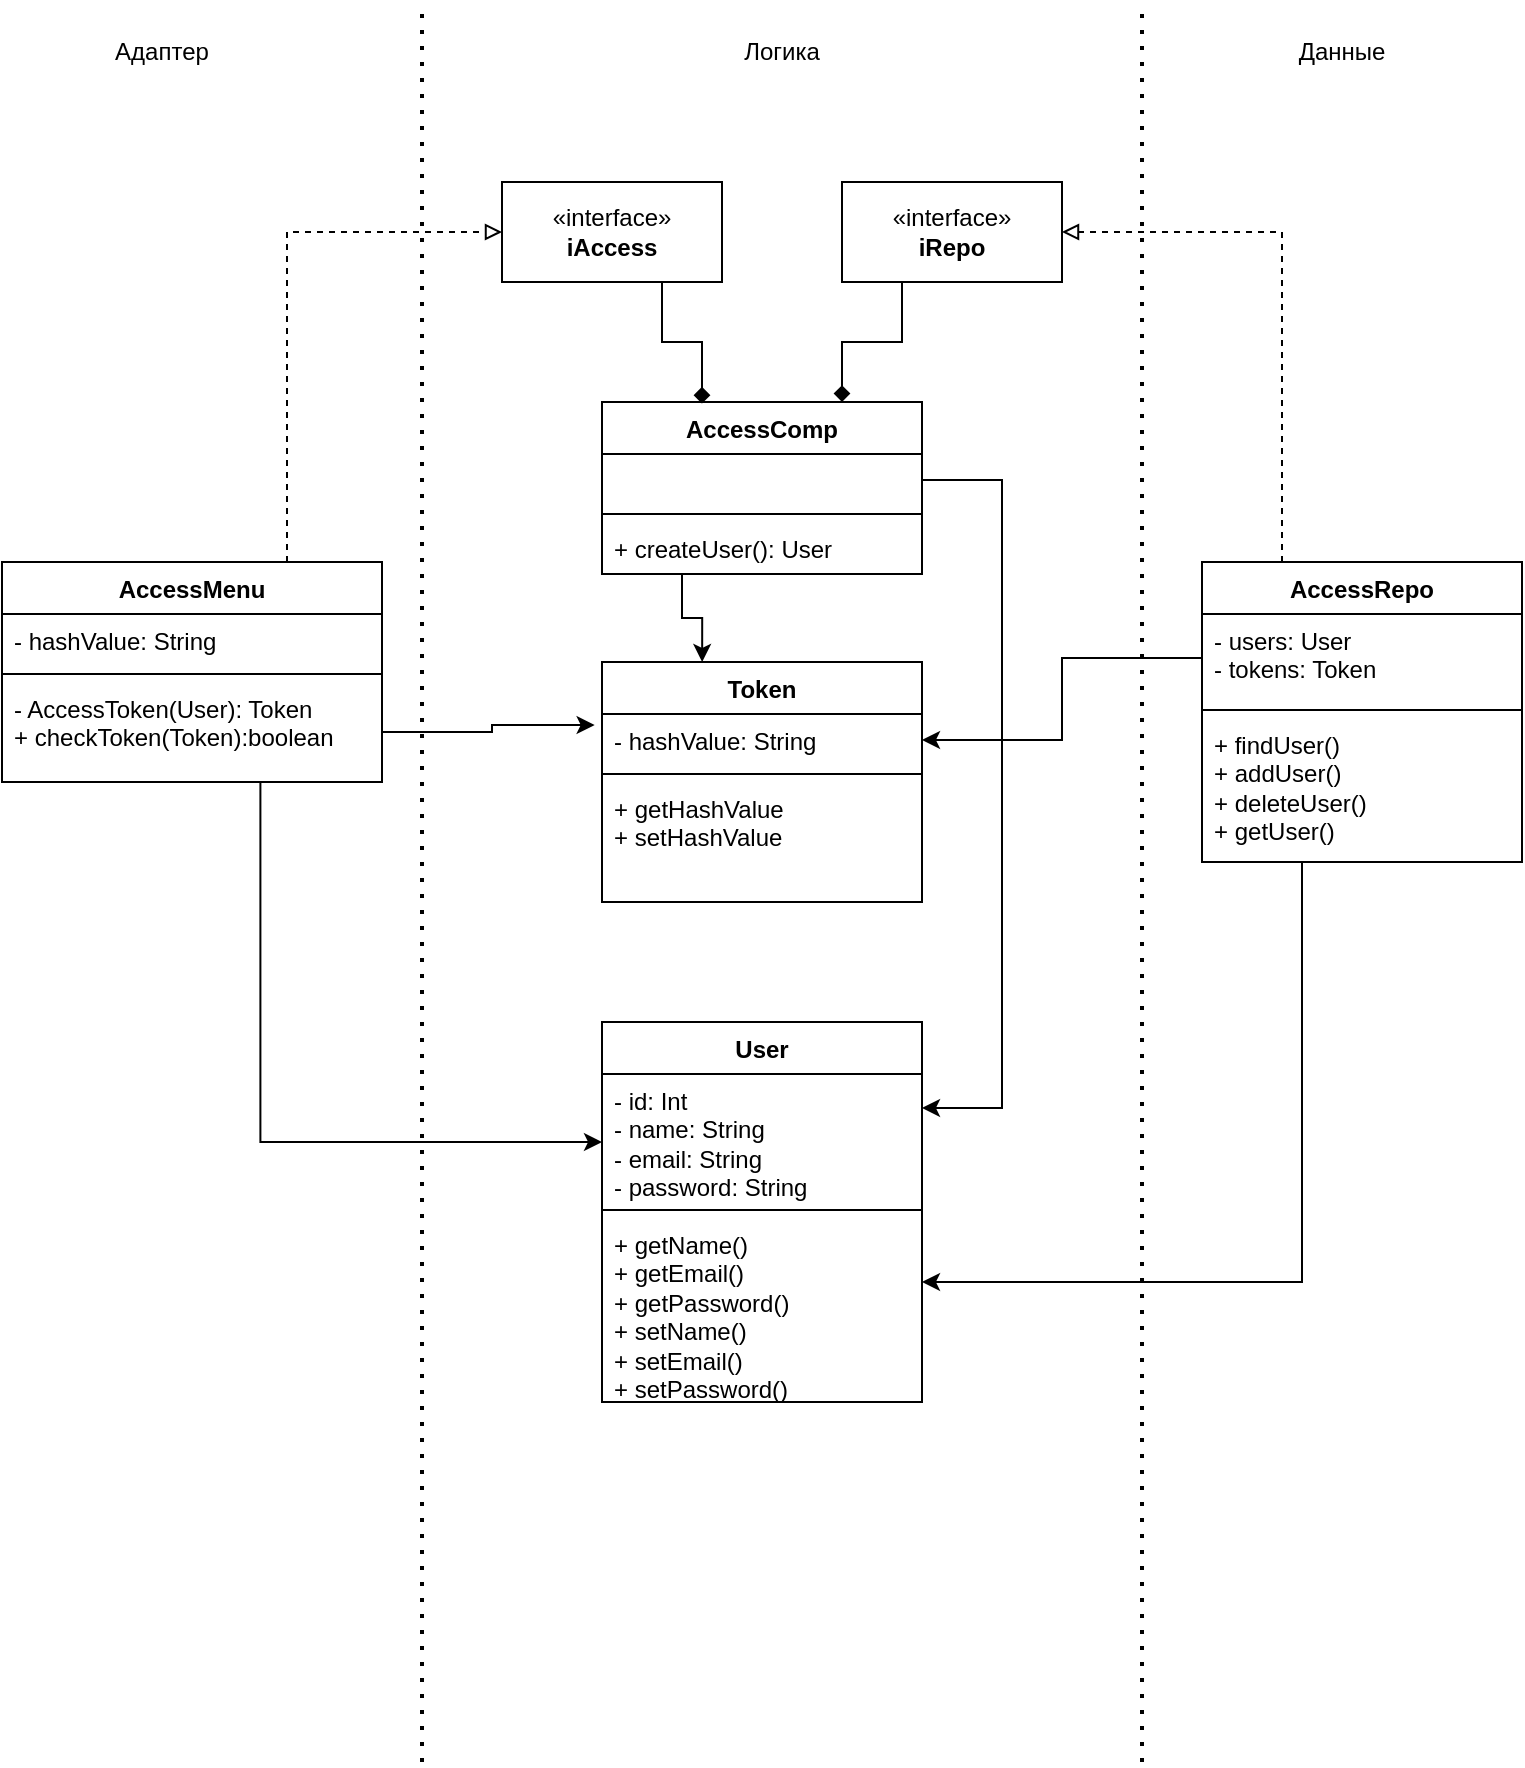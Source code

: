 <mxfile version="21.8.0" type="device">
  <diagram name="Страница — 1" id="pbeneuDk5NrZc_-wiX-L">
    <mxGraphModel dx="1185" dy="657" grid="1" gridSize="10" guides="1" tooltips="1" connect="1" arrows="1" fold="1" page="1" pageScale="1" pageWidth="827" pageHeight="1169" math="0" shadow="0">
      <root>
        <mxCell id="0" />
        <mxCell id="1" parent="0" />
        <mxCell id="wlgG4VAXKo5RFyFkX9F5-28" style="edgeStyle=orthogonalEdgeStyle;rounded=0;orthogonalLoop=1;jettySize=auto;html=1;exitX=0.75;exitY=0;exitDx=0;exitDy=0;entryX=0;entryY=0.5;entryDx=0;entryDy=0;dashed=1;endArrow=block;endFill=0;" edge="1" parent="1" source="wlgG4VAXKo5RFyFkX9F5-3" target="wlgG4VAXKo5RFyFkX9F5-7">
          <mxGeometry relative="1" as="geometry" />
        </mxCell>
        <mxCell id="wlgG4VAXKo5RFyFkX9F5-37" style="edgeStyle=orthogonalEdgeStyle;rounded=0;orthogonalLoop=1;jettySize=auto;html=1;exitX=0.68;exitY=0.992;exitDx=0;exitDy=0;exitPerimeter=0;" edge="1" parent="1" source="wlgG4VAXKo5RFyFkX9F5-6">
          <mxGeometry relative="1" as="geometry">
            <mxPoint x="330" y="610" as="targetPoint" />
            <Array as="points">
              <mxPoint x="159" y="610" />
              <mxPoint x="330" y="610" />
            </Array>
          </mxGeometry>
        </mxCell>
        <mxCell id="wlgG4VAXKo5RFyFkX9F5-3" value="AccessMenu" style="swimlane;fontStyle=1;align=center;verticalAlign=top;childLayout=stackLayout;horizontal=1;startSize=26;horizontalStack=0;resizeParent=1;resizeParentMax=0;resizeLast=0;collapsible=1;marginBottom=0;whiteSpace=wrap;html=1;" vertex="1" parent="1">
          <mxGeometry x="30" y="320" width="190" height="110" as="geometry" />
        </mxCell>
        <mxCell id="wlgG4VAXKo5RFyFkX9F5-4" value="- hashValue: String&lt;br&gt;" style="text;strokeColor=none;fillColor=none;align=left;verticalAlign=top;spacingLeft=4;spacingRight=4;overflow=hidden;rotatable=0;points=[[0,0.5],[1,0.5]];portConstraint=eastwest;whiteSpace=wrap;html=1;" vertex="1" parent="wlgG4VAXKo5RFyFkX9F5-3">
          <mxGeometry y="26" width="190" height="26" as="geometry" />
        </mxCell>
        <mxCell id="wlgG4VAXKo5RFyFkX9F5-5" value="" style="line;strokeWidth=1;fillColor=none;align=left;verticalAlign=middle;spacingTop=-1;spacingLeft=3;spacingRight=3;rotatable=0;labelPosition=right;points=[];portConstraint=eastwest;strokeColor=inherit;" vertex="1" parent="wlgG4VAXKo5RFyFkX9F5-3">
          <mxGeometry y="52" width="190" height="8" as="geometry" />
        </mxCell>
        <mxCell id="wlgG4VAXKo5RFyFkX9F5-6" value="- AccessToken(User): Token&lt;br&gt;+ checkToken(Token):boolean" style="text;strokeColor=none;fillColor=none;align=left;verticalAlign=top;spacingLeft=4;spacingRight=4;overflow=hidden;rotatable=0;points=[[0,0.5],[1,0.5]];portConstraint=eastwest;whiteSpace=wrap;html=1;" vertex="1" parent="wlgG4VAXKo5RFyFkX9F5-3">
          <mxGeometry y="60" width="190" height="50" as="geometry" />
        </mxCell>
        <mxCell id="wlgG4VAXKo5RFyFkX9F5-7" value="«interface»&lt;br&gt;&lt;b&gt;iAccess&lt;br&gt;&lt;/b&gt;" style="html=1;whiteSpace=wrap;" vertex="1" parent="1">
          <mxGeometry x="280" y="130" width="110" height="50" as="geometry" />
        </mxCell>
        <mxCell id="wlgG4VAXKo5RFyFkX9F5-31" style="edgeStyle=orthogonalEdgeStyle;rounded=0;orthogonalLoop=1;jettySize=auto;html=1;exitX=0.25;exitY=1;exitDx=0;exitDy=0;entryX=0.75;entryY=0;entryDx=0;entryDy=0;endArrow=diamond;endFill=1;" edge="1" parent="1" source="wlgG4VAXKo5RFyFkX9F5-8" target="wlgG4VAXKo5RFyFkX9F5-23">
          <mxGeometry relative="1" as="geometry">
            <Array as="points">
              <mxPoint x="480" y="180" />
              <mxPoint x="480" y="210" />
              <mxPoint x="450" y="210" />
            </Array>
          </mxGeometry>
        </mxCell>
        <mxCell id="wlgG4VAXKo5RFyFkX9F5-8" value="«interface»&lt;br&gt;&lt;b&gt;iRepo&lt;br&gt;&lt;/b&gt;" style="html=1;whiteSpace=wrap;" vertex="1" parent="1">
          <mxGeometry x="450" y="130" width="110" height="50" as="geometry" />
        </mxCell>
        <mxCell id="wlgG4VAXKo5RFyFkX9F5-9" value="" style="endArrow=none;dashed=1;html=1;dashPattern=1 3;strokeWidth=2;rounded=0;" edge="1" parent="1">
          <mxGeometry width="50" height="50" relative="1" as="geometry">
            <mxPoint x="240" y="920" as="sourcePoint" />
            <mxPoint x="240" y="40" as="targetPoint" />
          </mxGeometry>
        </mxCell>
        <mxCell id="wlgG4VAXKo5RFyFkX9F5-10" value="" style="endArrow=none;dashed=1;html=1;dashPattern=1 3;strokeWidth=2;rounded=0;" edge="1" parent="1">
          <mxGeometry width="50" height="50" relative="1" as="geometry">
            <mxPoint x="600" y="920" as="sourcePoint" />
            <mxPoint x="600" y="40" as="targetPoint" />
          </mxGeometry>
        </mxCell>
        <mxCell id="wlgG4VAXKo5RFyFkX9F5-11" value="User" style="swimlane;fontStyle=1;align=center;verticalAlign=top;childLayout=stackLayout;horizontal=1;startSize=26;horizontalStack=0;resizeParent=1;resizeParentMax=0;resizeLast=0;collapsible=1;marginBottom=0;whiteSpace=wrap;html=1;" vertex="1" parent="1">
          <mxGeometry x="330" y="550" width="160" height="190" as="geometry" />
        </mxCell>
        <mxCell id="wlgG4VAXKo5RFyFkX9F5-12" value="- id: Int&lt;br&gt;- name: String&lt;br&gt;- email: String&lt;br&gt;- password: String" style="text;strokeColor=none;fillColor=none;align=left;verticalAlign=top;spacingLeft=4;spacingRight=4;overflow=hidden;rotatable=0;points=[[0,0.5],[1,0.5]];portConstraint=eastwest;whiteSpace=wrap;html=1;" vertex="1" parent="wlgG4VAXKo5RFyFkX9F5-11">
          <mxGeometry y="26" width="160" height="64" as="geometry" />
        </mxCell>
        <mxCell id="wlgG4VAXKo5RFyFkX9F5-13" value="" style="line;strokeWidth=1;fillColor=none;align=left;verticalAlign=middle;spacingTop=-1;spacingLeft=3;spacingRight=3;rotatable=0;labelPosition=right;points=[];portConstraint=eastwest;strokeColor=inherit;" vertex="1" parent="wlgG4VAXKo5RFyFkX9F5-11">
          <mxGeometry y="90" width="160" height="8" as="geometry" />
        </mxCell>
        <mxCell id="wlgG4VAXKo5RFyFkX9F5-14" value="+ getName()&lt;br&gt;+ getEmail()&lt;br&gt;+ getPassword()&lt;br&gt;+ setName()&lt;br style=&quot;border-color: var(--border-color);&quot;&gt;+ setEmail()&lt;br style=&quot;border-color: var(--border-color);&quot;&gt;+ setPassword()" style="text;strokeColor=none;fillColor=none;align=left;verticalAlign=top;spacingLeft=4;spacingRight=4;overflow=hidden;rotatable=0;points=[[0,0.5],[1,0.5]];portConstraint=eastwest;whiteSpace=wrap;html=1;" vertex="1" parent="wlgG4VAXKo5RFyFkX9F5-11">
          <mxGeometry y="98" width="160" height="92" as="geometry" />
        </mxCell>
        <mxCell id="wlgG4VAXKo5RFyFkX9F5-29" style="edgeStyle=orthogonalEdgeStyle;rounded=0;orthogonalLoop=1;jettySize=auto;html=1;exitX=0.25;exitY=0;exitDx=0;exitDy=0;entryX=1;entryY=0.5;entryDx=0;entryDy=0;endArrow=block;endFill=0;dashed=1;" edge="1" parent="1" source="wlgG4VAXKo5RFyFkX9F5-15" target="wlgG4VAXKo5RFyFkX9F5-8">
          <mxGeometry relative="1" as="geometry" />
        </mxCell>
        <mxCell id="wlgG4VAXKo5RFyFkX9F5-15" value="AccessRepo" style="swimlane;fontStyle=1;align=center;verticalAlign=top;childLayout=stackLayout;horizontal=1;startSize=26;horizontalStack=0;resizeParent=1;resizeParentMax=0;resizeLast=0;collapsible=1;marginBottom=0;whiteSpace=wrap;html=1;" vertex="1" parent="1">
          <mxGeometry x="630" y="320" width="160" height="150" as="geometry" />
        </mxCell>
        <mxCell id="wlgG4VAXKo5RFyFkX9F5-16" value="- users: User&lt;br&gt;- tokens: Token" style="text;strokeColor=none;fillColor=none;align=left;verticalAlign=top;spacingLeft=4;spacingRight=4;overflow=hidden;rotatable=0;points=[[0,0.5],[1,0.5]];portConstraint=eastwest;whiteSpace=wrap;html=1;" vertex="1" parent="wlgG4VAXKo5RFyFkX9F5-15">
          <mxGeometry y="26" width="160" height="44" as="geometry" />
        </mxCell>
        <mxCell id="wlgG4VAXKo5RFyFkX9F5-17" value="" style="line;strokeWidth=1;fillColor=none;align=left;verticalAlign=middle;spacingTop=-1;spacingLeft=3;spacingRight=3;rotatable=0;labelPosition=right;points=[];portConstraint=eastwest;strokeColor=inherit;" vertex="1" parent="wlgG4VAXKo5RFyFkX9F5-15">
          <mxGeometry y="70" width="160" height="8" as="geometry" />
        </mxCell>
        <mxCell id="wlgG4VAXKo5RFyFkX9F5-18" value="+ findUser()&lt;br&gt;+ addUser()&lt;br&gt;+ deleteUser()&lt;br&gt;+ getUser()" style="text;strokeColor=none;fillColor=none;align=left;verticalAlign=top;spacingLeft=4;spacingRight=4;overflow=hidden;rotatable=0;points=[[0,0.5],[1,0.5]];portConstraint=eastwest;whiteSpace=wrap;html=1;" vertex="1" parent="wlgG4VAXKo5RFyFkX9F5-15">
          <mxGeometry y="78" width="160" height="72" as="geometry" />
        </mxCell>
        <mxCell id="wlgG4VAXKo5RFyFkX9F5-19" value="Token" style="swimlane;fontStyle=1;align=center;verticalAlign=top;childLayout=stackLayout;horizontal=1;startSize=26;horizontalStack=0;resizeParent=1;resizeParentMax=0;resizeLast=0;collapsible=1;marginBottom=0;whiteSpace=wrap;html=1;" vertex="1" parent="1">
          <mxGeometry x="330" y="370" width="160" height="120" as="geometry" />
        </mxCell>
        <mxCell id="wlgG4VAXKo5RFyFkX9F5-20" value="- hashValue: String" style="text;strokeColor=none;fillColor=none;align=left;verticalAlign=top;spacingLeft=4;spacingRight=4;overflow=hidden;rotatable=0;points=[[0,0.5],[1,0.5]];portConstraint=eastwest;whiteSpace=wrap;html=1;" vertex="1" parent="wlgG4VAXKo5RFyFkX9F5-19">
          <mxGeometry y="26" width="160" height="26" as="geometry" />
        </mxCell>
        <mxCell id="wlgG4VAXKo5RFyFkX9F5-21" value="" style="line;strokeWidth=1;fillColor=none;align=left;verticalAlign=middle;spacingTop=-1;spacingLeft=3;spacingRight=3;rotatable=0;labelPosition=right;points=[];portConstraint=eastwest;strokeColor=inherit;" vertex="1" parent="wlgG4VAXKo5RFyFkX9F5-19">
          <mxGeometry y="52" width="160" height="8" as="geometry" />
        </mxCell>
        <mxCell id="wlgG4VAXKo5RFyFkX9F5-22" value="+ getHashValue&lt;br&gt;+ setHashValue" style="text;strokeColor=none;fillColor=none;align=left;verticalAlign=top;spacingLeft=4;spacingRight=4;overflow=hidden;rotatable=0;points=[[0,0.5],[1,0.5]];portConstraint=eastwest;whiteSpace=wrap;html=1;" vertex="1" parent="wlgG4VAXKo5RFyFkX9F5-19">
          <mxGeometry y="60" width="160" height="60" as="geometry" />
        </mxCell>
        <mxCell id="wlgG4VAXKo5RFyFkX9F5-23" value="AccessComp" style="swimlane;fontStyle=1;align=center;verticalAlign=top;childLayout=stackLayout;horizontal=1;startSize=26;horizontalStack=0;resizeParent=1;resizeParentMax=0;resizeLast=0;collapsible=1;marginBottom=0;whiteSpace=wrap;html=1;" vertex="1" parent="1">
          <mxGeometry x="330" y="240" width="160" height="86" as="geometry" />
        </mxCell>
        <mxCell id="wlgG4VAXKo5RFyFkX9F5-24" value="&amp;nbsp;" style="text;strokeColor=none;fillColor=none;align=left;verticalAlign=top;spacingLeft=4;spacingRight=4;overflow=hidden;rotatable=0;points=[[0,0.5],[1,0.5]];portConstraint=eastwest;whiteSpace=wrap;html=1;" vertex="1" parent="wlgG4VAXKo5RFyFkX9F5-23">
          <mxGeometry y="26" width="160" height="26" as="geometry" />
        </mxCell>
        <mxCell id="wlgG4VAXKo5RFyFkX9F5-25" value="" style="line;strokeWidth=1;fillColor=none;align=left;verticalAlign=middle;spacingTop=-1;spacingLeft=3;spacingRight=3;rotatable=0;labelPosition=right;points=[];portConstraint=eastwest;strokeColor=inherit;" vertex="1" parent="wlgG4VAXKo5RFyFkX9F5-23">
          <mxGeometry y="52" width="160" height="8" as="geometry" />
        </mxCell>
        <mxCell id="wlgG4VAXKo5RFyFkX9F5-26" value="+ createUser(): User" style="text;strokeColor=none;fillColor=none;align=left;verticalAlign=top;spacingLeft=4;spacingRight=4;overflow=hidden;rotatable=0;points=[[0,0.5],[1,0.5]];portConstraint=eastwest;whiteSpace=wrap;html=1;" vertex="1" parent="wlgG4VAXKo5RFyFkX9F5-23">
          <mxGeometry y="60" width="160" height="26" as="geometry" />
        </mxCell>
        <mxCell id="wlgG4VAXKo5RFyFkX9F5-30" style="edgeStyle=orthogonalEdgeStyle;rounded=0;orthogonalLoop=1;jettySize=auto;html=1;exitX=0.75;exitY=1;exitDx=0;exitDy=0;endArrow=diamond;endFill=1;entryX=0.314;entryY=0.009;entryDx=0;entryDy=0;entryPerimeter=0;" edge="1" parent="1" target="wlgG4VAXKo5RFyFkX9F5-23">
          <mxGeometry relative="1" as="geometry">
            <mxPoint x="360" y="180" as="sourcePoint" />
            <mxPoint x="390" y="230" as="targetPoint" />
            <Array as="points">
              <mxPoint x="360" y="210" />
              <mxPoint x="380" y="210" />
              <mxPoint x="380" y="241" />
            </Array>
          </mxGeometry>
        </mxCell>
        <mxCell id="wlgG4VAXKo5RFyFkX9F5-32" style="edgeStyle=orthogonalEdgeStyle;rounded=0;orthogonalLoop=1;jettySize=auto;html=1;exitX=0.25;exitY=1;exitDx=0;exitDy=0;entryX=0.313;entryY=0;entryDx=0;entryDy=0;entryPerimeter=0;" edge="1" parent="1" source="wlgG4VAXKo5RFyFkX9F5-23" target="wlgG4VAXKo5RFyFkX9F5-19">
          <mxGeometry relative="1" as="geometry" />
        </mxCell>
        <mxCell id="wlgG4VAXKo5RFyFkX9F5-33" style="edgeStyle=orthogonalEdgeStyle;rounded=0;orthogonalLoop=1;jettySize=auto;html=1;exitX=1;exitY=0.5;exitDx=0;exitDy=0;entryX=-0.023;entryY=0.212;entryDx=0;entryDy=0;entryPerimeter=0;" edge="1" parent="1" source="wlgG4VAXKo5RFyFkX9F5-6" target="wlgG4VAXKo5RFyFkX9F5-20">
          <mxGeometry relative="1" as="geometry" />
        </mxCell>
        <mxCell id="wlgG4VAXKo5RFyFkX9F5-39" style="edgeStyle=orthogonalEdgeStyle;rounded=0;orthogonalLoop=1;jettySize=auto;html=1;exitX=0;exitY=0.5;exitDx=0;exitDy=0;entryX=1;entryY=0.5;entryDx=0;entryDy=0;" edge="1" parent="1" source="wlgG4VAXKo5RFyFkX9F5-16" target="wlgG4VAXKo5RFyFkX9F5-20">
          <mxGeometry relative="1" as="geometry" />
        </mxCell>
        <mxCell id="wlgG4VAXKo5RFyFkX9F5-40" style="edgeStyle=orthogonalEdgeStyle;rounded=0;orthogonalLoop=1;jettySize=auto;html=1;" edge="1" parent="1">
          <mxGeometry relative="1" as="geometry">
            <mxPoint x="680" y="470" as="sourcePoint" />
            <mxPoint x="490" y="680" as="targetPoint" />
            <Array as="points">
              <mxPoint x="680" y="680" />
              <mxPoint x="490" y="680" />
            </Array>
          </mxGeometry>
        </mxCell>
        <mxCell id="wlgG4VAXKo5RFyFkX9F5-41" style="edgeStyle=orthogonalEdgeStyle;rounded=0;orthogonalLoop=1;jettySize=auto;html=1;exitX=1;exitY=0.5;exitDx=0;exitDy=0;" edge="1" parent="1" source="wlgG4VAXKo5RFyFkX9F5-24" target="wlgG4VAXKo5RFyFkX9F5-12">
          <mxGeometry relative="1" as="geometry">
            <Array as="points">
              <mxPoint x="530" y="279" />
              <mxPoint x="530" y="593" />
            </Array>
          </mxGeometry>
        </mxCell>
        <mxCell id="wlgG4VAXKo5RFyFkX9F5-43" value="Адаптер" style="text;html=1;strokeColor=none;fillColor=none;align=center;verticalAlign=middle;whiteSpace=wrap;rounded=0;" vertex="1" parent="1">
          <mxGeometry x="80" y="50" width="60" height="30" as="geometry" />
        </mxCell>
        <mxCell id="wlgG4VAXKo5RFyFkX9F5-44" value="Логика" style="text;html=1;strokeColor=none;fillColor=none;align=center;verticalAlign=middle;whiteSpace=wrap;rounded=0;" vertex="1" parent="1">
          <mxGeometry x="390" y="50" width="60" height="30" as="geometry" />
        </mxCell>
        <mxCell id="wlgG4VAXKo5RFyFkX9F5-45" value="Данные" style="text;html=1;strokeColor=none;fillColor=none;align=center;verticalAlign=middle;whiteSpace=wrap;rounded=0;" vertex="1" parent="1">
          <mxGeometry x="670" y="50" width="60" height="30" as="geometry" />
        </mxCell>
      </root>
    </mxGraphModel>
  </diagram>
</mxfile>
